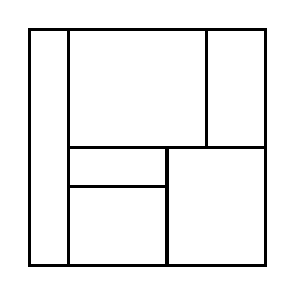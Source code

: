 \begin{tikzpicture}[very thick, scale=.5]
    \draw (0,0) rectangle (1,6);
    \draw (1,3) rectangle (9/2,6);
    \draw (9/2,3) rectangle (6,6);
    \draw (1,2) rectangle (7/2,3);
    \draw (1,0) rectangle (7/2,2);
    \draw (7/2,0) rectangle (6,3);
\end{tikzpicture}
